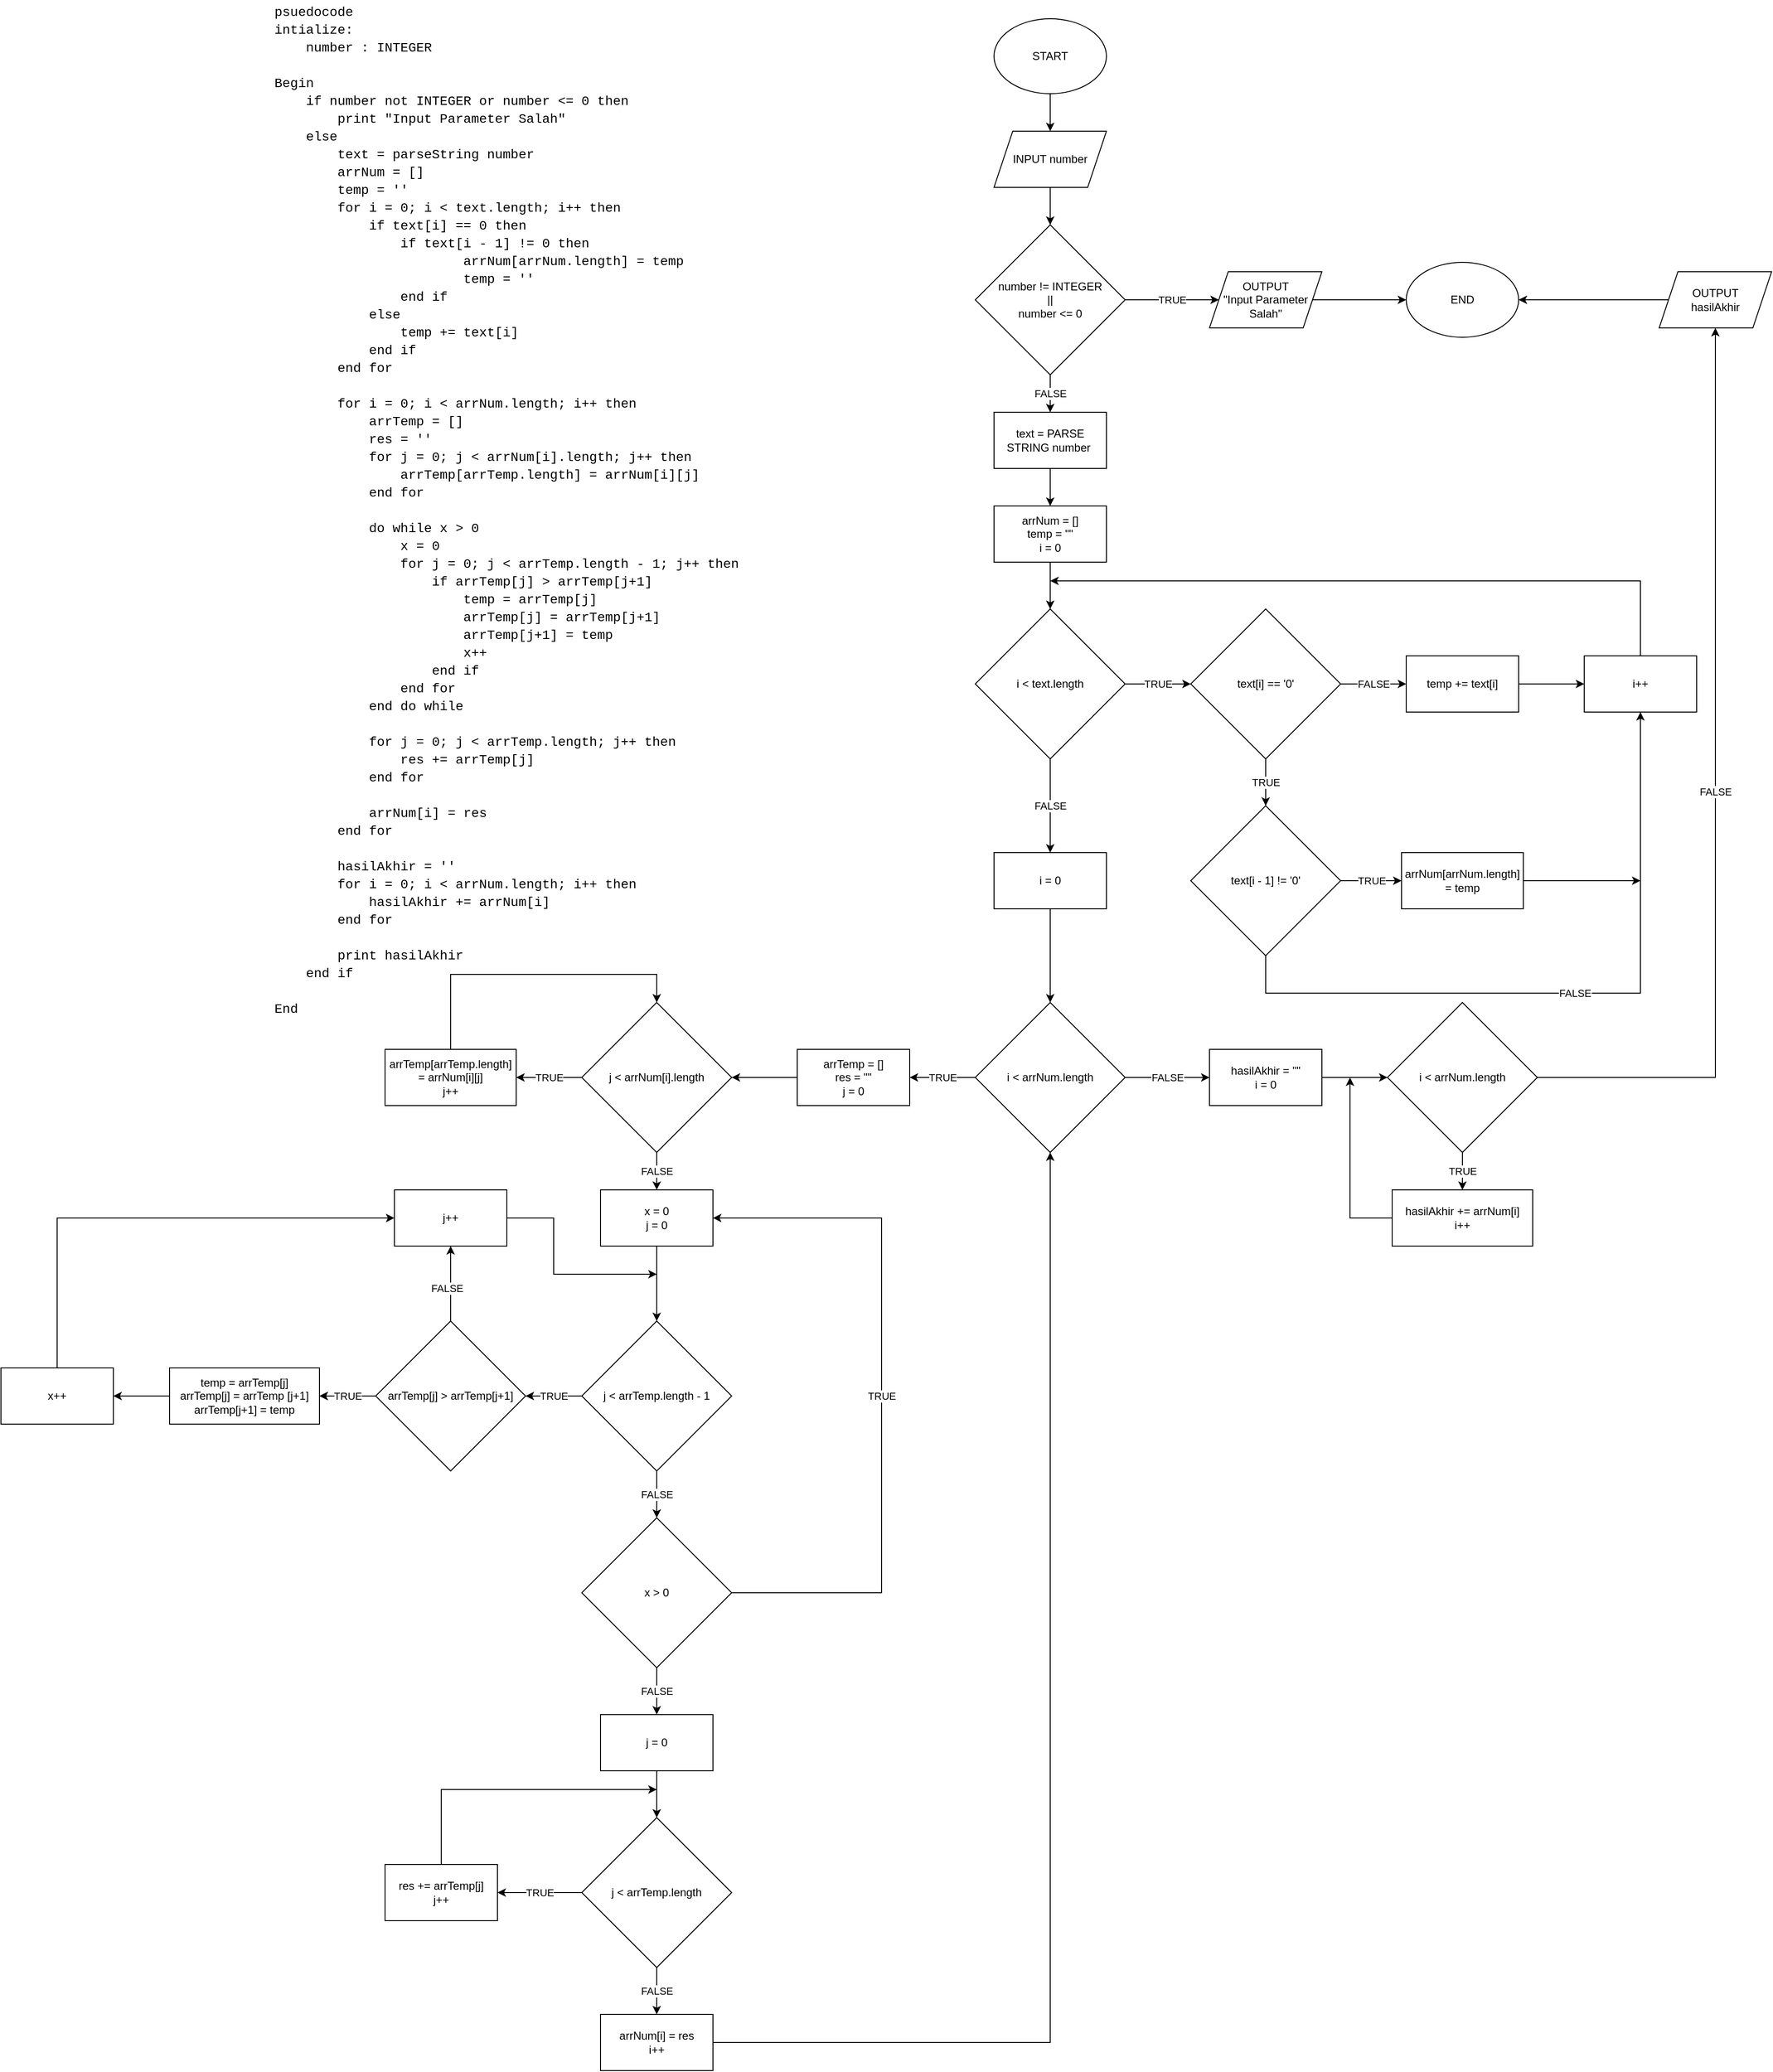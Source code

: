 <mxfile version="16.4.2" type="device"><diagram id="-TZpjQ8sna6BGG2cnUj-" name="Page-1"><mxGraphModel dx="3373" dy="941" grid="1" gridSize="10" guides="1" tooltips="1" connect="1" arrows="1" fold="1" page="1" pageScale="1" pageWidth="850" pageHeight="1100" math="0" shadow="0"><root><mxCell id="0"/><mxCell id="1" parent="0"/><mxCell id="hG6osfplaAmR5-FmFkzs-5" style="edgeStyle=orthogonalEdgeStyle;rounded=0;orthogonalLoop=1;jettySize=auto;html=1;fontColor=#000000;" edge="1" parent="1" source="hG6osfplaAmR5-FmFkzs-1" target="hG6osfplaAmR5-FmFkzs-3"><mxGeometry relative="1" as="geometry"/></mxCell><mxCell id="hG6osfplaAmR5-FmFkzs-1" value="START" style="ellipse;whiteSpace=wrap;html=1;" vertex="1" parent="1"><mxGeometry y="70" width="120" height="80" as="geometry"/></mxCell><mxCell id="hG6osfplaAmR5-FmFkzs-2" value="&lt;div style=&quot;font-family: &amp;#34;consolas&amp;#34; , &amp;#34;courier new&amp;#34; , monospace ; font-size: 14px ; line-height: 19px&quot;&gt;&lt;div&gt;psuedocode&lt;/div&gt;&lt;div&gt;intialize:&lt;/div&gt;&lt;div&gt;&amp;nbsp; &amp;nbsp; number : INTEGER&lt;/div&gt;&lt;br&gt;&lt;div&gt;Begin&lt;/div&gt;&lt;div&gt;&amp;nbsp; &amp;nbsp; if number not INTEGER or number &amp;lt;= 0 then&lt;/div&gt;&lt;div&gt;&amp;nbsp; &amp;nbsp; &amp;nbsp; &amp;nbsp; print &quot;Input Parameter Salah&quot;&lt;/div&gt;&lt;div&gt;&amp;nbsp; &amp;nbsp; else&lt;/div&gt;&lt;div&gt;&amp;nbsp; &amp;nbsp; &amp;nbsp; &amp;nbsp; text = parseString number&lt;/div&gt;&lt;div&gt;&amp;nbsp; &amp;nbsp; &amp;nbsp; &amp;nbsp; arrNum = []&lt;/div&gt;&lt;div&gt;&amp;nbsp; &amp;nbsp; &amp;nbsp; &amp;nbsp; temp = ''&lt;/div&gt;&lt;div&gt;&amp;nbsp; &amp;nbsp; &amp;nbsp; &amp;nbsp; for i = 0; i &amp;lt; text.length; i++ then&lt;/div&gt;&lt;div&gt;&amp;nbsp; &amp;nbsp; &amp;nbsp; &amp;nbsp; &amp;nbsp; &amp;nbsp; if text[i] == 0 then&lt;/div&gt;&lt;div&gt;&lt;span&gt;&#9;&lt;/span&gt;&lt;span&gt;&#9;&lt;/span&gt;&lt;span style=&quot;white-space: pre&quot;&gt;&#9;&lt;/span&gt;&lt;span style=&quot;white-space: pre&quot;&gt;&#9;&lt;/span&gt;if text[i - 1] != 0 then&lt;br&gt;&lt;/div&gt;&lt;div&gt;&lt;span&gt;&#9;&lt;/span&gt;&lt;span&gt;&#9;&lt;span&gt;&#9;&lt;/span&gt;&lt;span style=&quot;white-space: pre&quot;&gt;&#9;&lt;/span&gt;&lt;span style=&quot;white-space: pre&quot;&gt;&#9;&lt;/span&gt;&lt;span style=&quot;white-space: pre&quot;&gt;&#9;&lt;/span&gt;arrNum[arrNum.length] = temp&lt;/span&gt;&lt;br&gt;&lt;/div&gt;&lt;div&gt;&lt;span&gt;&lt;span style=&quot;white-space: pre&quot;&gt;&#9;&lt;/span&gt;&lt;span style=&quot;white-space: pre&quot;&gt;&#9;&lt;/span&gt;&lt;span style=&quot;white-space: pre&quot;&gt;&#9;&lt;/span&gt;temp = ''&lt;br&gt;&lt;/span&gt;&lt;/div&gt;&lt;div&gt;&lt;span&gt;&#9;&lt;/span&gt;&lt;span&gt;&#9;&lt;/span&gt;&lt;span style=&quot;white-space: pre&quot;&gt;&#9;&lt;/span&gt;&lt;span style=&quot;white-space: pre&quot;&gt;&#9;&lt;/span&gt;end if&lt;/div&gt;&lt;div&gt;&amp;nbsp; &amp;nbsp; &amp;nbsp; &amp;nbsp; &amp;nbsp; &amp;nbsp; else&lt;/div&gt;&lt;div&gt;&amp;nbsp; &amp;nbsp; &amp;nbsp; &amp;nbsp; &amp;nbsp; &amp;nbsp; &amp;nbsp; &amp;nbsp; temp += text[i]&lt;/div&gt;&lt;div&gt;&amp;nbsp; &amp;nbsp; &amp;nbsp; &amp;nbsp; &amp;nbsp; &amp;nbsp; end if&lt;/div&gt;&lt;div&gt;&amp;nbsp; &amp;nbsp; &amp;nbsp; &amp;nbsp; end for&lt;/div&gt;&lt;div&gt;&amp;nbsp; &amp;nbsp; &amp;nbsp; &amp;nbsp; &lt;/div&gt;&lt;div&gt;&amp;nbsp; &amp;nbsp; &amp;nbsp; &amp;nbsp; for i = 0; i &amp;lt; arrNum.length; i++ then&lt;/div&gt;&lt;div&gt;&amp;nbsp; &amp;nbsp; &amp;nbsp; &amp;nbsp; &amp;nbsp; &amp;nbsp; arrTemp = []&lt;/div&gt;&lt;div&gt;&amp;nbsp; &amp;nbsp; &amp;nbsp; &amp;nbsp; &amp;nbsp; &amp;nbsp; res = ''&lt;/div&gt;&lt;div&gt;&amp;nbsp; &amp;nbsp; &amp;nbsp; &amp;nbsp; &amp;nbsp; &amp;nbsp; for j = 0; j &amp;lt; arrNum[i].length; j++ then&lt;/div&gt;&lt;div&gt;&amp;nbsp; &amp;nbsp; &amp;nbsp; &amp;nbsp; &amp;nbsp; &amp;nbsp; &amp;nbsp; &amp;nbsp; arrTemp[arrTemp.length] = arrNum[i][j]&lt;/div&gt;&lt;div&gt;&amp;nbsp; &amp;nbsp; &amp;nbsp; &amp;nbsp; &amp;nbsp; &amp;nbsp; end for&lt;/div&gt;&lt;br&gt;&lt;div&gt;&amp;nbsp; &amp;nbsp; &amp;nbsp; &amp;nbsp; &amp;nbsp; &amp;nbsp; do while x &amp;gt; 0&lt;/div&gt;&lt;div&gt;&amp;nbsp; &amp;nbsp; &amp;nbsp; &amp;nbsp; &amp;nbsp; &amp;nbsp; &amp;nbsp; &amp;nbsp; x = 0&lt;/div&gt;&lt;div&gt;&amp;nbsp; &amp;nbsp; &amp;nbsp; &amp;nbsp; &amp;nbsp; &amp;nbsp; &amp;nbsp; &amp;nbsp; for j = 0; j &amp;lt; arrTemp.length - 1; j++ then&lt;/div&gt;&lt;div&gt;&amp;nbsp; &amp;nbsp; &amp;nbsp; &amp;nbsp; &amp;nbsp; &amp;nbsp; &amp;nbsp; &amp;nbsp; &amp;nbsp; &amp;nbsp; if arrTemp[j] &amp;gt; arrTemp[j+1]&lt;/div&gt;&lt;div&gt;&amp;nbsp; &amp;nbsp; &amp;nbsp; &amp;nbsp; &amp;nbsp; &amp;nbsp; &amp;nbsp; &amp;nbsp; &amp;nbsp; &amp;nbsp; &amp;nbsp; &amp;nbsp; temp = arrTemp[j]&lt;/div&gt;&lt;div&gt;&amp;nbsp; &amp;nbsp; &amp;nbsp; &amp;nbsp; &amp;nbsp; &amp;nbsp; &amp;nbsp; &amp;nbsp; &amp;nbsp; &amp;nbsp; &amp;nbsp; &amp;nbsp; arrTemp[j] = arrTemp[j+1]&lt;/div&gt;&lt;div&gt;&amp;nbsp; &amp;nbsp; &amp;nbsp; &amp;nbsp; &amp;nbsp; &amp;nbsp; &amp;nbsp; &amp;nbsp; &amp;nbsp; &amp;nbsp; &amp;nbsp; &amp;nbsp; arrTemp[j+1] = temp&lt;/div&gt;&lt;div&gt;&amp;nbsp; &amp;nbsp; &amp;nbsp; &amp;nbsp; &amp;nbsp; &amp;nbsp; &amp;nbsp; &amp;nbsp; &amp;nbsp; &amp;nbsp; &amp;nbsp; &amp;nbsp; x++&lt;/div&gt;&lt;div&gt;&amp;nbsp; &amp;nbsp; &amp;nbsp; &amp;nbsp; &amp;nbsp; &amp;nbsp; &amp;nbsp; &amp;nbsp; &amp;nbsp; &amp;nbsp; end if&lt;/div&gt;&lt;div&gt;&amp;nbsp; &amp;nbsp; &amp;nbsp; &amp;nbsp; &amp;nbsp; &amp;nbsp; &amp;nbsp; &amp;nbsp; end for&lt;/div&gt;&lt;div&gt;&amp;nbsp; &amp;nbsp; &amp;nbsp; &amp;nbsp; &amp;nbsp; &amp;nbsp; end do while&lt;/div&gt;&lt;div&gt;&amp;nbsp; &amp;nbsp; &amp;nbsp; &amp;nbsp; &amp;nbsp; &amp;nbsp; &lt;/div&gt;&lt;div&gt;&amp;nbsp; &amp;nbsp; &amp;nbsp; &amp;nbsp; &amp;nbsp; &amp;nbsp; for j = 0; j &amp;lt; arrTemp.length; j++ then&lt;/div&gt;&lt;div&gt;&amp;nbsp; &amp;nbsp; &amp;nbsp; &amp;nbsp; &amp;nbsp; &amp;nbsp; &amp;nbsp; &amp;nbsp; res += arrTemp[j]&lt;/div&gt;&lt;div&gt;&amp;nbsp; &amp;nbsp; &amp;nbsp; &amp;nbsp; &amp;nbsp; &amp;nbsp; end for&lt;/div&gt;&lt;br&gt;&lt;div&gt;&amp;nbsp; &amp;nbsp; &amp;nbsp; &amp;nbsp; &amp;nbsp; &amp;nbsp; arrNum[i] = res&lt;/div&gt;&lt;div&gt;&amp;nbsp; &amp;nbsp; &amp;nbsp; &amp;nbsp; end for&lt;/div&gt;&lt;br&gt;&lt;div&gt;&amp;nbsp; &amp;nbsp; &amp;nbsp; &amp;nbsp; hasilAkhir = ''&lt;/div&gt;&lt;div&gt;&amp;nbsp; &amp;nbsp; &amp;nbsp; &amp;nbsp; for i = 0; i &amp;lt; arrNum.length; i++ then&lt;/div&gt;&lt;div&gt;&amp;nbsp; &amp;nbsp; &amp;nbsp; &amp;nbsp; &amp;nbsp; &amp;nbsp; hasilAkhir += arrNum[i]&lt;/div&gt;&lt;div&gt;&amp;nbsp; &amp;nbsp; &amp;nbsp; &amp;nbsp; end for&lt;/div&gt;&lt;br&gt;&lt;div&gt;&amp;nbsp; &amp;nbsp; &amp;nbsp; &amp;nbsp; print hasilAkhir&lt;/div&gt;&lt;div&gt;&amp;nbsp; &amp;nbsp; end if&lt;/div&gt;&lt;br&gt;&lt;div&gt;End&lt;/div&gt;&lt;/div&gt;" style="text;html=1;align=left;verticalAlign=middle;resizable=0;points=[];autosize=1;strokeColor=none;fillColor=none;" vertex="1" parent="1"><mxGeometry x="-770" y="50" width="470" height="1090" as="geometry"/></mxCell><mxCell id="hG6osfplaAmR5-FmFkzs-6" style="edgeStyle=orthogonalEdgeStyle;rounded=0;orthogonalLoop=1;jettySize=auto;html=1;fontColor=#000000;" edge="1" parent="1" source="hG6osfplaAmR5-FmFkzs-3" target="hG6osfplaAmR5-FmFkzs-4"><mxGeometry relative="1" as="geometry"/></mxCell><mxCell id="hG6osfplaAmR5-FmFkzs-3" value="INPUT number" style="shape=parallelogram;perimeter=parallelogramPerimeter;whiteSpace=wrap;html=1;fixedSize=1;labelBackgroundColor=none;fontColor=#000000;" vertex="1" parent="1"><mxGeometry y="190" width="120" height="60" as="geometry"/></mxCell><mxCell id="hG6osfplaAmR5-FmFkzs-9" value="TRUE" style="edgeStyle=orthogonalEdgeStyle;rounded=0;orthogonalLoop=1;jettySize=auto;html=1;fontColor=#000000;" edge="1" parent="1" source="hG6osfplaAmR5-FmFkzs-4" target="hG6osfplaAmR5-FmFkzs-7"><mxGeometry relative="1" as="geometry"/></mxCell><mxCell id="hG6osfplaAmR5-FmFkzs-18" value="FALSE" style="edgeStyle=orthogonalEdgeStyle;rounded=0;orthogonalLoop=1;jettySize=auto;html=1;fontColor=#000000;" edge="1" parent="1" source="hG6osfplaAmR5-FmFkzs-4" target="hG6osfplaAmR5-FmFkzs-11"><mxGeometry relative="1" as="geometry"/></mxCell><mxCell id="hG6osfplaAmR5-FmFkzs-4" value="number != INTEGER &lt;br&gt;||&lt;br&gt;number &amp;lt;= 0" style="rhombus;whiteSpace=wrap;html=1;labelBackgroundColor=none;fontColor=#000000;" vertex="1" parent="1"><mxGeometry x="-20" y="290" width="160" height="160" as="geometry"/></mxCell><mxCell id="hG6osfplaAmR5-FmFkzs-10" style="edgeStyle=orthogonalEdgeStyle;rounded=0;orthogonalLoop=1;jettySize=auto;html=1;fontColor=#000000;" edge="1" parent="1" source="hG6osfplaAmR5-FmFkzs-7" target="hG6osfplaAmR5-FmFkzs-8"><mxGeometry relative="1" as="geometry"><mxPoint x="630" y="370" as="targetPoint"/></mxGeometry></mxCell><mxCell id="hG6osfplaAmR5-FmFkzs-7" value="OUTPUT&lt;br&gt;&quot;Input Parameter Salah&quot;" style="shape=parallelogram;perimeter=parallelogramPerimeter;whiteSpace=wrap;html=1;fixedSize=1;labelBackgroundColor=none;fontColor=#000000;" vertex="1" parent="1"><mxGeometry x="230" y="340" width="120" height="60" as="geometry"/></mxCell><mxCell id="hG6osfplaAmR5-FmFkzs-8" value="END" style="ellipse;whiteSpace=wrap;html=1;labelBackgroundColor=none;fontColor=#000000;" vertex="1" parent="1"><mxGeometry x="440" y="330" width="120" height="80" as="geometry"/></mxCell><mxCell id="hG6osfplaAmR5-FmFkzs-19" style="edgeStyle=orthogonalEdgeStyle;rounded=0;orthogonalLoop=1;jettySize=auto;html=1;fontColor=#000000;" edge="1" parent="1" source="hG6osfplaAmR5-FmFkzs-11" target="hG6osfplaAmR5-FmFkzs-12"><mxGeometry relative="1" as="geometry"/></mxCell><mxCell id="hG6osfplaAmR5-FmFkzs-11" value="text = PARSE STRING number&amp;nbsp;" style="rounded=0;whiteSpace=wrap;html=1;labelBackgroundColor=none;fontColor=#000000;" vertex="1" parent="1"><mxGeometry y="490" width="120" height="60" as="geometry"/></mxCell><mxCell id="hG6osfplaAmR5-FmFkzs-20" style="edgeStyle=orthogonalEdgeStyle;rounded=0;orthogonalLoop=1;jettySize=auto;html=1;fontColor=#000000;" edge="1" parent="1" source="hG6osfplaAmR5-FmFkzs-12" target="hG6osfplaAmR5-FmFkzs-14"><mxGeometry relative="1" as="geometry"/></mxCell><mxCell id="hG6osfplaAmR5-FmFkzs-12" value="arrNum = []&lt;br&gt;temp = &quot;&quot;&lt;br&gt;i = 0" style="rounded=0;whiteSpace=wrap;html=1;labelBackgroundColor=none;fontColor=#000000;" vertex="1" parent="1"><mxGeometry y="590" width="120" height="60" as="geometry"/></mxCell><mxCell id="hG6osfplaAmR5-FmFkzs-21" value="TRUE" style="edgeStyle=orthogonalEdgeStyle;rounded=0;orthogonalLoop=1;jettySize=auto;html=1;fontColor=#000000;" edge="1" parent="1" source="hG6osfplaAmR5-FmFkzs-14" target="hG6osfplaAmR5-FmFkzs-17"><mxGeometry relative="1" as="geometry"/></mxCell><mxCell id="hG6osfplaAmR5-FmFkzs-36" value="FALSE" style="edgeStyle=orthogonalEdgeStyle;rounded=0;orthogonalLoop=1;jettySize=auto;html=1;fontColor=#000000;" edge="1" parent="1" source="hG6osfplaAmR5-FmFkzs-14" target="hG6osfplaAmR5-FmFkzs-37"><mxGeometry relative="1" as="geometry"><mxPoint x="60.0" y="910" as="targetPoint"/></mxGeometry></mxCell><mxCell id="hG6osfplaAmR5-FmFkzs-14" value="i &amp;lt; text.length" style="rhombus;whiteSpace=wrap;html=1;labelBackgroundColor=none;fontColor=#000000;" vertex="1" parent="1"><mxGeometry x="-20" y="700" width="160" height="160" as="geometry"/></mxCell><mxCell id="hG6osfplaAmR5-FmFkzs-24" value="TRUE" style="edgeStyle=orthogonalEdgeStyle;rounded=0;orthogonalLoop=1;jettySize=auto;html=1;fontColor=#000000;" edge="1" parent="1" source="hG6osfplaAmR5-FmFkzs-17" target="hG6osfplaAmR5-FmFkzs-23"><mxGeometry relative="1" as="geometry"/></mxCell><mxCell id="hG6osfplaAmR5-FmFkzs-26" value="FALSE" style="edgeStyle=orthogonalEdgeStyle;rounded=0;orthogonalLoop=1;jettySize=auto;html=1;entryX=0;entryY=0.5;entryDx=0;entryDy=0;fontColor=#000000;" edge="1" parent="1" source="hG6osfplaAmR5-FmFkzs-17" target="hG6osfplaAmR5-FmFkzs-25"><mxGeometry relative="1" as="geometry"/></mxCell><mxCell id="hG6osfplaAmR5-FmFkzs-17" value="text[i] == '0'" style="rhombus;whiteSpace=wrap;html=1;labelBackgroundColor=none;fontColor=#000000;" vertex="1" parent="1"><mxGeometry x="210" y="700" width="160" height="160" as="geometry"/></mxCell><mxCell id="hG6osfplaAmR5-FmFkzs-28" value="TRUE" style="edgeStyle=orthogonalEdgeStyle;rounded=0;orthogonalLoop=1;jettySize=auto;html=1;entryX=0;entryY=0.5;entryDx=0;entryDy=0;fontColor=#000000;" edge="1" parent="1" source="hG6osfplaAmR5-FmFkzs-23" target="hG6osfplaAmR5-FmFkzs-27"><mxGeometry relative="1" as="geometry"/></mxCell><mxCell id="hG6osfplaAmR5-FmFkzs-31" value="FALSE" style="edgeStyle=orthogonalEdgeStyle;rounded=0;orthogonalLoop=1;jettySize=auto;html=1;fontColor=#000000;" edge="1" parent="1" source="hG6osfplaAmR5-FmFkzs-23" target="hG6osfplaAmR5-FmFkzs-29"><mxGeometry relative="1" as="geometry"><Array as="points"><mxPoint x="290" y="1110"/><mxPoint x="690" y="1110"/></Array></mxGeometry></mxCell><mxCell id="hG6osfplaAmR5-FmFkzs-23" value="text[i - 1] != '0'" style="rhombus;whiteSpace=wrap;html=1;labelBackgroundColor=none;fontColor=#000000;" vertex="1" parent="1"><mxGeometry x="210" y="910" width="160" height="160" as="geometry"/></mxCell><mxCell id="hG6osfplaAmR5-FmFkzs-30" style="edgeStyle=orthogonalEdgeStyle;rounded=0;orthogonalLoop=1;jettySize=auto;html=1;entryX=0;entryY=0.5;entryDx=0;entryDy=0;fontColor=#000000;" edge="1" parent="1" source="hG6osfplaAmR5-FmFkzs-25" target="hG6osfplaAmR5-FmFkzs-29"><mxGeometry relative="1" as="geometry"/></mxCell><mxCell id="hG6osfplaAmR5-FmFkzs-25" value="temp += text[i]" style="rounded=0;whiteSpace=wrap;html=1;labelBackgroundColor=none;fontColor=#000000;" vertex="1" parent="1"><mxGeometry x="440" y="750" width="120" height="60" as="geometry"/></mxCell><mxCell id="hG6osfplaAmR5-FmFkzs-32" style="edgeStyle=orthogonalEdgeStyle;rounded=0;orthogonalLoop=1;jettySize=auto;html=1;fontColor=#000000;" edge="1" parent="1" source="hG6osfplaAmR5-FmFkzs-27"><mxGeometry relative="1" as="geometry"><mxPoint x="690" y="990" as="targetPoint"/></mxGeometry></mxCell><mxCell id="hG6osfplaAmR5-FmFkzs-27" value="arrNum[arrNum.length] = temp" style="rounded=0;whiteSpace=wrap;html=1;labelBackgroundColor=none;fontColor=#000000;" vertex="1" parent="1"><mxGeometry x="435" y="960" width="130" height="60" as="geometry"/></mxCell><mxCell id="hG6osfplaAmR5-FmFkzs-33" style="edgeStyle=orthogonalEdgeStyle;rounded=0;orthogonalLoop=1;jettySize=auto;html=1;fontColor=#000000;" edge="1" parent="1" source="hG6osfplaAmR5-FmFkzs-29"><mxGeometry relative="1" as="geometry"><mxPoint x="60" y="670" as="targetPoint"/><Array as="points"><mxPoint x="690" y="670"/><mxPoint x="170" y="670"/></Array></mxGeometry></mxCell><mxCell id="hG6osfplaAmR5-FmFkzs-29" value="i++" style="rounded=0;whiteSpace=wrap;html=1;labelBackgroundColor=none;fontColor=#000000;" vertex="1" parent="1"><mxGeometry x="630" y="750" width="120" height="60" as="geometry"/></mxCell><mxCell id="hG6osfplaAmR5-FmFkzs-39" style="edgeStyle=orthogonalEdgeStyle;rounded=0;orthogonalLoop=1;jettySize=auto;html=1;fontColor=#000000;" edge="1" parent="1" source="hG6osfplaAmR5-FmFkzs-37" target="hG6osfplaAmR5-FmFkzs-38"><mxGeometry relative="1" as="geometry"/></mxCell><mxCell id="hG6osfplaAmR5-FmFkzs-37" value="i = 0" style="rounded=0;whiteSpace=wrap;html=1;labelBackgroundColor=none;fontColor=#000000;" vertex="1" parent="1"><mxGeometry y="960" width="120" height="60" as="geometry"/></mxCell><mxCell id="hG6osfplaAmR5-FmFkzs-43" value="TRUE" style="edgeStyle=orthogonalEdgeStyle;rounded=0;orthogonalLoop=1;jettySize=auto;html=1;entryX=1;entryY=0.5;entryDx=0;entryDy=0;fontColor=#000000;" edge="1" parent="1" source="hG6osfplaAmR5-FmFkzs-38" target="hG6osfplaAmR5-FmFkzs-40"><mxGeometry relative="1" as="geometry"/></mxCell><mxCell id="hG6osfplaAmR5-FmFkzs-86" value="FALSE" style="edgeStyle=orthogonalEdgeStyle;rounded=0;orthogonalLoop=1;jettySize=auto;html=1;fontColor=#000000;" edge="1" parent="1" source="hG6osfplaAmR5-FmFkzs-38" target="hG6osfplaAmR5-FmFkzs-85"><mxGeometry relative="1" as="geometry"/></mxCell><mxCell id="hG6osfplaAmR5-FmFkzs-38" value="i &amp;lt; arrNum.length" style="rhombus;whiteSpace=wrap;html=1;labelBackgroundColor=none;fontColor=#000000;" vertex="1" parent="1"><mxGeometry x="-20" y="1120" width="160" height="160" as="geometry"/></mxCell><mxCell id="hG6osfplaAmR5-FmFkzs-44" style="edgeStyle=orthogonalEdgeStyle;rounded=0;orthogonalLoop=1;jettySize=auto;html=1;fontColor=#000000;" edge="1" parent="1" source="hG6osfplaAmR5-FmFkzs-40" target="hG6osfplaAmR5-FmFkzs-42"><mxGeometry relative="1" as="geometry"/></mxCell><mxCell id="hG6osfplaAmR5-FmFkzs-40" value="arrTemp = []&lt;br&gt;res = &quot;&quot;&lt;br&gt;j = 0" style="rounded=0;whiteSpace=wrap;html=1;labelBackgroundColor=none;fontColor=#000000;" vertex="1" parent="1"><mxGeometry x="-210" y="1170" width="120" height="60" as="geometry"/></mxCell><mxCell id="hG6osfplaAmR5-FmFkzs-47" value="TRUE" style="edgeStyle=orthogonalEdgeStyle;rounded=0;orthogonalLoop=1;jettySize=auto;html=1;fontColor=#000000;" edge="1" parent="1" source="hG6osfplaAmR5-FmFkzs-42" target="hG6osfplaAmR5-FmFkzs-46"><mxGeometry relative="1" as="geometry"/></mxCell><mxCell id="hG6osfplaAmR5-FmFkzs-50" value="FALSE" style="edgeStyle=orthogonalEdgeStyle;rounded=0;orthogonalLoop=1;jettySize=auto;html=1;fontColor=#000000;" edge="1" parent="1" source="hG6osfplaAmR5-FmFkzs-42" target="hG6osfplaAmR5-FmFkzs-49"><mxGeometry relative="1" as="geometry"/></mxCell><mxCell id="hG6osfplaAmR5-FmFkzs-42" value="j &amp;lt; arrNum[i].length" style="rhombus;whiteSpace=wrap;html=1;labelBackgroundColor=none;fontColor=#000000;" vertex="1" parent="1"><mxGeometry x="-440" y="1120" width="160" height="160" as="geometry"/></mxCell><mxCell id="hG6osfplaAmR5-FmFkzs-48" style="edgeStyle=orthogonalEdgeStyle;rounded=0;orthogonalLoop=1;jettySize=auto;html=1;fontColor=#000000;" edge="1" parent="1" source="hG6osfplaAmR5-FmFkzs-46" target="hG6osfplaAmR5-FmFkzs-42"><mxGeometry relative="1" as="geometry"><Array as="points"><mxPoint x="-580" y="1090"/><mxPoint x="-360" y="1090"/></Array></mxGeometry></mxCell><mxCell id="hG6osfplaAmR5-FmFkzs-46" value="arrTemp[arrTemp.length] = arrNum[i][j]&lt;br&gt;j++" style="rounded=0;whiteSpace=wrap;html=1;labelBackgroundColor=none;fontColor=#000000;" vertex="1" parent="1"><mxGeometry x="-650" y="1170" width="140" height="60" as="geometry"/></mxCell><mxCell id="hG6osfplaAmR5-FmFkzs-52" style="edgeStyle=orthogonalEdgeStyle;rounded=0;orthogonalLoop=1;jettySize=auto;html=1;fontColor=#000000;" edge="1" parent="1" source="hG6osfplaAmR5-FmFkzs-49" target="hG6osfplaAmR5-FmFkzs-51"><mxGeometry relative="1" as="geometry"/></mxCell><mxCell id="hG6osfplaAmR5-FmFkzs-49" value="x = 0&lt;br&gt;j = 0" style="rounded=0;whiteSpace=wrap;html=1;labelBackgroundColor=none;fontColor=#000000;" vertex="1" parent="1"><mxGeometry x="-420" y="1320" width="120" height="60" as="geometry"/></mxCell><mxCell id="hG6osfplaAmR5-FmFkzs-54" value="TRUE" style="edgeStyle=orthogonalEdgeStyle;rounded=0;orthogonalLoop=1;jettySize=auto;html=1;fontColor=#000000;" edge="1" parent="1" source="hG6osfplaAmR5-FmFkzs-51" target="hG6osfplaAmR5-FmFkzs-53"><mxGeometry relative="1" as="geometry"/></mxCell><mxCell id="hG6osfplaAmR5-FmFkzs-68" value="FALSE" style="edgeStyle=orthogonalEdgeStyle;rounded=0;orthogonalLoop=1;jettySize=auto;html=1;entryX=0.5;entryY=0;entryDx=0;entryDy=0;fontColor=#000000;" edge="1" parent="1" source="hG6osfplaAmR5-FmFkzs-51" target="hG6osfplaAmR5-FmFkzs-67"><mxGeometry relative="1" as="geometry"/></mxCell><mxCell id="hG6osfplaAmR5-FmFkzs-51" value="j &amp;lt; arrTemp.length - 1" style="rhombus;whiteSpace=wrap;html=1;labelBackgroundColor=none;fontColor=#000000;" vertex="1" parent="1"><mxGeometry x="-440" y="1460" width="160" height="160" as="geometry"/></mxCell><mxCell id="hG6osfplaAmR5-FmFkzs-56" style="edgeStyle=orthogonalEdgeStyle;rounded=0;orthogonalLoop=1;jettySize=auto;html=1;entryX=1;entryY=0.5;entryDx=0;entryDy=0;fontColor=#000000;" edge="1" parent="1" source="hG6osfplaAmR5-FmFkzs-53" target="hG6osfplaAmR5-FmFkzs-55"><mxGeometry relative="1" as="geometry"/></mxCell><mxCell id="hG6osfplaAmR5-FmFkzs-61" value="TRUE" style="edgeStyle=orthogonalEdgeStyle;rounded=0;orthogonalLoop=1;jettySize=auto;html=1;fontColor=#000000;" edge="1" parent="1" source="hG6osfplaAmR5-FmFkzs-53" target="hG6osfplaAmR5-FmFkzs-55"><mxGeometry relative="1" as="geometry"/></mxCell><mxCell id="hG6osfplaAmR5-FmFkzs-75" style="edgeStyle=orthogonalEdgeStyle;rounded=0;orthogonalLoop=1;jettySize=auto;html=1;fontColor=#000000;" edge="1" parent="1" source="hG6osfplaAmR5-FmFkzs-53" target="hG6osfplaAmR5-FmFkzs-63"><mxGeometry relative="1" as="geometry"><mxPoint x="-1000" y="1460" as="targetPoint"/><Array as="points"><mxPoint x="-580" y="1400"/><mxPoint x="-580" y="1400"/></Array></mxGeometry></mxCell><mxCell id="hG6osfplaAmR5-FmFkzs-76" value="FALSE" style="edgeLabel;html=1;align=center;verticalAlign=middle;resizable=0;points=[];fontColor=#000000;rotation=0;" vertex="1" connectable="0" parent="hG6osfplaAmR5-FmFkzs-75"><mxGeometry x="-0.109" y="4" relative="1" as="geometry"><mxPoint as="offset"/></mxGeometry></mxCell><mxCell id="hG6osfplaAmR5-FmFkzs-53" value="arrTemp[j] &amp;gt; arrTemp[j+1]" style="rhombus;whiteSpace=wrap;html=1;labelBackgroundColor=none;fontColor=#000000;" vertex="1" parent="1"><mxGeometry x="-660" y="1460" width="160" height="160" as="geometry"/></mxCell><mxCell id="hG6osfplaAmR5-FmFkzs-59" style="edgeStyle=orthogonalEdgeStyle;rounded=0;orthogonalLoop=1;jettySize=auto;html=1;fontColor=#000000;" edge="1" parent="1" source="hG6osfplaAmR5-FmFkzs-55" target="hG6osfplaAmR5-FmFkzs-64"><mxGeometry relative="1" as="geometry"><mxPoint x="-960" y="1540" as="targetPoint"/></mxGeometry></mxCell><mxCell id="hG6osfplaAmR5-FmFkzs-55" value="temp = arrTemp[j]&lt;br&gt;arrTemp[j] = arrTemp [j+1]&lt;br&gt;arrTemp[j+1] = temp" style="rounded=0;whiteSpace=wrap;html=1;labelBackgroundColor=none;fontColor=#000000;" vertex="1" parent="1"><mxGeometry x="-880" y="1510" width="160" height="60" as="geometry"/></mxCell><mxCell id="hG6osfplaAmR5-FmFkzs-66" style="edgeStyle=orthogonalEdgeStyle;rounded=0;orthogonalLoop=1;jettySize=auto;html=1;fontColor=#000000;" edge="1" parent="1" source="hG6osfplaAmR5-FmFkzs-63"><mxGeometry relative="1" as="geometry"><mxPoint x="-360" y="1410" as="targetPoint"/><Array as="points"><mxPoint x="-470" y="1350"/><mxPoint x="-470" y="1410"/></Array></mxGeometry></mxCell><mxCell id="hG6osfplaAmR5-FmFkzs-63" value="j++" style="rounded=0;whiteSpace=wrap;html=1;labelBackgroundColor=none;fontColor=#000000;" vertex="1" parent="1"><mxGeometry x="-640" y="1320" width="120" height="60" as="geometry"/></mxCell><mxCell id="hG6osfplaAmR5-FmFkzs-65" style="edgeStyle=orthogonalEdgeStyle;rounded=0;orthogonalLoop=1;jettySize=auto;html=1;fontColor=#000000;" edge="1" parent="1" source="hG6osfplaAmR5-FmFkzs-64" target="hG6osfplaAmR5-FmFkzs-63"><mxGeometry relative="1" as="geometry"><Array as="points"><mxPoint x="-1000" y="1350"/></Array></mxGeometry></mxCell><mxCell id="hG6osfplaAmR5-FmFkzs-64" value="x++" style="rounded=0;whiteSpace=wrap;html=1;labelBackgroundColor=none;fontColor=#000000;" vertex="1" parent="1"><mxGeometry x="-1060" y="1510" width="120" height="60" as="geometry"/></mxCell><mxCell id="hG6osfplaAmR5-FmFkzs-69" value="TRUE" style="edgeStyle=orthogonalEdgeStyle;rounded=0;orthogonalLoop=1;jettySize=auto;html=1;fontColor=#000000;" edge="1" parent="1" source="hG6osfplaAmR5-FmFkzs-67" target="hG6osfplaAmR5-FmFkzs-49"><mxGeometry relative="1" as="geometry"><mxPoint x="-170" y="1410" as="targetPoint"/><Array as="points"><mxPoint x="-120" y="1750"/><mxPoint x="-120" y="1350"/></Array></mxGeometry></mxCell><mxCell id="hG6osfplaAmR5-FmFkzs-72" value="FALSE" style="edgeStyle=orthogonalEdgeStyle;rounded=0;orthogonalLoop=1;jettySize=auto;html=1;fontColor=#000000;" edge="1" parent="1" source="hG6osfplaAmR5-FmFkzs-67" target="hG6osfplaAmR5-FmFkzs-71"><mxGeometry relative="1" as="geometry"/></mxCell><mxCell id="hG6osfplaAmR5-FmFkzs-67" value="x &amp;gt; 0" style="rhombus;whiteSpace=wrap;html=1;labelBackgroundColor=none;fontColor=#000000;" vertex="1" parent="1"><mxGeometry x="-440" y="1670" width="160" height="160" as="geometry"/></mxCell><mxCell id="hG6osfplaAmR5-FmFkzs-80" value="FALSE" style="edgeStyle=orthogonalEdgeStyle;rounded=0;orthogonalLoop=1;jettySize=auto;html=1;fontColor=#000000;" edge="1" parent="1" source="hG6osfplaAmR5-FmFkzs-70" target="hG6osfplaAmR5-FmFkzs-79"><mxGeometry relative="1" as="geometry"/></mxCell><mxCell id="hG6osfplaAmR5-FmFkzs-83" value="TRUE" style="edgeStyle=orthogonalEdgeStyle;rounded=0;orthogonalLoop=1;jettySize=auto;html=1;fontColor=#000000;" edge="1" parent="1" source="hG6osfplaAmR5-FmFkzs-70" target="hG6osfplaAmR5-FmFkzs-74"><mxGeometry relative="1" as="geometry"/></mxCell><mxCell id="hG6osfplaAmR5-FmFkzs-70" value="j &amp;lt; arrTemp.length" style="rhombus;whiteSpace=wrap;html=1;labelBackgroundColor=none;fontColor=#000000;" vertex="1" parent="1"><mxGeometry x="-440" y="1990" width="160" height="160" as="geometry"/></mxCell><mxCell id="hG6osfplaAmR5-FmFkzs-73" style="edgeStyle=orthogonalEdgeStyle;rounded=0;orthogonalLoop=1;jettySize=auto;html=1;fontColor=#000000;" edge="1" parent="1" source="hG6osfplaAmR5-FmFkzs-71" target="hG6osfplaAmR5-FmFkzs-70"><mxGeometry relative="1" as="geometry"/></mxCell><mxCell id="hG6osfplaAmR5-FmFkzs-71" value="j = 0" style="rounded=0;whiteSpace=wrap;html=1;labelBackgroundColor=none;fontColor=#000000;" vertex="1" parent="1"><mxGeometry x="-420" y="1880" width="120" height="60" as="geometry"/></mxCell><mxCell id="hG6osfplaAmR5-FmFkzs-84" style="edgeStyle=orthogonalEdgeStyle;rounded=0;orthogonalLoop=1;jettySize=auto;html=1;fontColor=#000000;" edge="1" parent="1" source="hG6osfplaAmR5-FmFkzs-74"><mxGeometry relative="1" as="geometry"><mxPoint x="-360" y="1960" as="targetPoint"/><Array as="points"><mxPoint x="-590" y="1960"/><mxPoint x="-360" y="1960"/></Array></mxGeometry></mxCell><mxCell id="hG6osfplaAmR5-FmFkzs-74" value="res += arrTemp[j]&lt;br&gt;j++" style="rounded=0;whiteSpace=wrap;html=1;labelBackgroundColor=none;fontColor=#000000;" vertex="1" parent="1"><mxGeometry x="-650" y="2040" width="120" height="60" as="geometry"/></mxCell><mxCell id="hG6osfplaAmR5-FmFkzs-82" style="edgeStyle=orthogonalEdgeStyle;rounded=0;orthogonalLoop=1;jettySize=auto;html=1;fontColor=#000000;" edge="1" parent="1" source="hG6osfplaAmR5-FmFkzs-79" target="hG6osfplaAmR5-FmFkzs-38"><mxGeometry relative="1" as="geometry"><mxPoint x="160.0" y="1880" as="targetPoint"/></mxGeometry></mxCell><mxCell id="hG6osfplaAmR5-FmFkzs-79" value="arrNum[i] = res&lt;br&gt;i++" style="rounded=0;whiteSpace=wrap;html=1;labelBackgroundColor=none;fontColor=#000000;" vertex="1" parent="1"><mxGeometry x="-420" y="2200" width="120" height="60" as="geometry"/></mxCell><mxCell id="hG6osfplaAmR5-FmFkzs-88" style="edgeStyle=orthogonalEdgeStyle;rounded=0;orthogonalLoop=1;jettySize=auto;html=1;entryX=0;entryY=0.5;entryDx=0;entryDy=0;fontColor=#000000;" edge="1" parent="1" source="hG6osfplaAmR5-FmFkzs-85" target="hG6osfplaAmR5-FmFkzs-87"><mxGeometry relative="1" as="geometry"/></mxCell><mxCell id="hG6osfplaAmR5-FmFkzs-85" value="hasilAkhir = &quot;&quot;&lt;br&gt;i = 0" style="rounded=0;whiteSpace=wrap;html=1;labelBackgroundColor=none;fontColor=#000000;" vertex="1" parent="1"><mxGeometry x="230" y="1170" width="120" height="60" as="geometry"/></mxCell><mxCell id="hG6osfplaAmR5-FmFkzs-90" value="TRUE" style="edgeStyle=orthogonalEdgeStyle;rounded=0;orthogonalLoop=1;jettySize=auto;html=1;fontColor=#000000;" edge="1" parent="1" source="hG6osfplaAmR5-FmFkzs-87" target="hG6osfplaAmR5-FmFkzs-89"><mxGeometry relative="1" as="geometry"><mxPoint x="610" y="1280" as="targetPoint"/></mxGeometry></mxCell><mxCell id="hG6osfplaAmR5-FmFkzs-92" value="FALSE" style="edgeStyle=orthogonalEdgeStyle;rounded=0;orthogonalLoop=1;jettySize=auto;html=1;fontColor=#000000;" edge="1" parent="1" source="hG6osfplaAmR5-FmFkzs-87" target="hG6osfplaAmR5-FmFkzs-93"><mxGeometry relative="1" as="geometry"><mxPoint x="760" y="430" as="targetPoint"/><Array as="points"><mxPoint x="770" y="1200"/></Array></mxGeometry></mxCell><mxCell id="hG6osfplaAmR5-FmFkzs-87" value="i &amp;lt; arrNum.length" style="rhombus;whiteSpace=wrap;html=1;labelBackgroundColor=none;fontColor=#000000;" vertex="1" parent="1"><mxGeometry x="420" y="1120" width="160" height="160" as="geometry"/></mxCell><mxCell id="hG6osfplaAmR5-FmFkzs-91" style="edgeStyle=orthogonalEdgeStyle;rounded=0;orthogonalLoop=1;jettySize=auto;html=1;fontColor=#000000;" edge="1" parent="1" source="hG6osfplaAmR5-FmFkzs-89"><mxGeometry relative="1" as="geometry"><mxPoint x="380" y="1200" as="targetPoint"/><Array as="points"><mxPoint x="380" y="1350"/><mxPoint x="380" y="1200"/></Array></mxGeometry></mxCell><mxCell id="hG6osfplaAmR5-FmFkzs-89" value="hasilAkhir += arrNum[i]&lt;br&gt;i++" style="rounded=0;whiteSpace=wrap;html=1;labelBackgroundColor=none;fontColor=#000000;" vertex="1" parent="1"><mxGeometry x="425" y="1320" width="150" height="60" as="geometry"/></mxCell><mxCell id="hG6osfplaAmR5-FmFkzs-94" style="edgeStyle=orthogonalEdgeStyle;rounded=0;orthogonalLoop=1;jettySize=auto;html=1;fontColor=#000000;" edge="1" parent="1" source="hG6osfplaAmR5-FmFkzs-93" target="hG6osfplaAmR5-FmFkzs-8"><mxGeometry relative="1" as="geometry"/></mxCell><mxCell id="hG6osfplaAmR5-FmFkzs-93" value="OUTPUT&lt;br&gt;hasilAkhir" style="shape=parallelogram;perimeter=parallelogramPerimeter;whiteSpace=wrap;html=1;fixedSize=1;labelBackgroundColor=none;fontColor=#000000;" vertex="1" parent="1"><mxGeometry x="710" y="340" width="120" height="60" as="geometry"/></mxCell></root></mxGraphModel></diagram></mxfile>